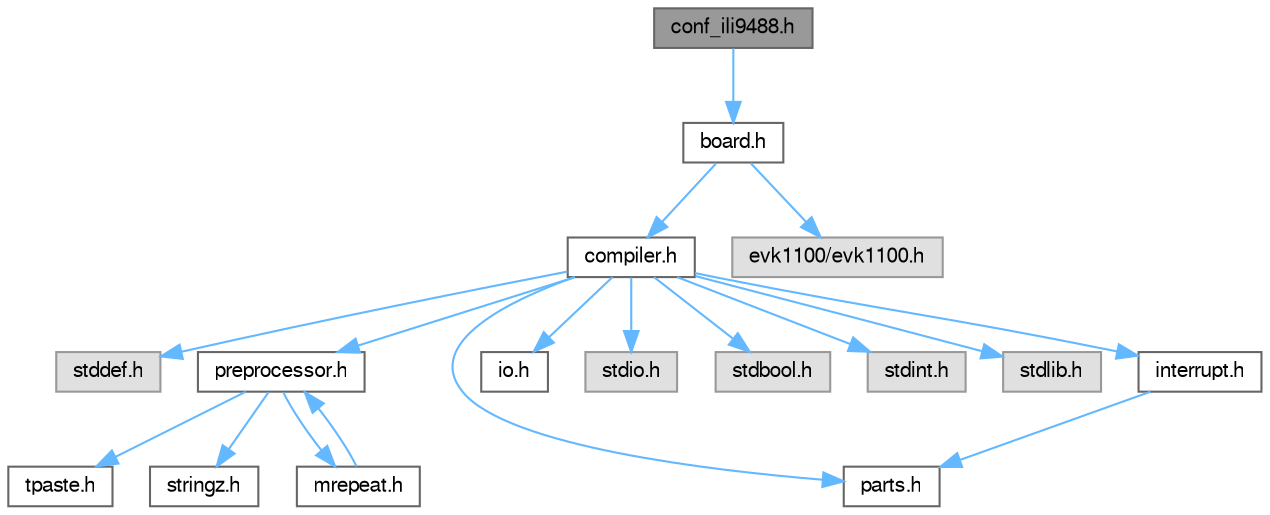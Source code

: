 digraph "conf_ili9488.h"
{
 // LATEX_PDF_SIZE
  bgcolor="transparent";
  edge [fontname=FreeSans,fontsize=10,labelfontname=FreeSans,labelfontsize=10];
  node [fontname=FreeSans,fontsize=10,shape=box,height=0.2,width=0.4];
  Node1 [label="conf_ili9488.h",height=0.2,width=0.4,color="gray40", fillcolor="grey60", style="filled", fontcolor="black",tooltip="ILI9488 configuration."];
  Node1 -> Node2 [color="steelblue1",style="solid"];
  Node2 [label="board.h",height=0.2,width=0.4,color="grey40", fillcolor="white", style="filled",URL="$board_8h.html",tooltip="Standard board header file."];
  Node2 -> Node3 [color="steelblue1",style="solid"];
  Node3 [label="compiler.h",height=0.2,width=0.4,color="grey40", fillcolor="white", style="filled",URL="$compiler_8h.html",tooltip="Commonly used includes, types and macros."];
  Node3 -> Node4 [color="steelblue1",style="solid"];
  Node4 [label="stddef.h",height=0.2,width=0.4,color="grey60", fillcolor="#E0E0E0", style="filled",tooltip=" "];
  Node3 -> Node5 [color="steelblue1",style="solid"];
  Node5 [label="parts.h",height=0.2,width=0.4,color="grey40", fillcolor="white", style="filled",URL="$parts_8h.html",tooltip="Atmel part identification macros."];
  Node3 -> Node6 [color="steelblue1",style="solid"];
  Node6 [label="preprocessor.h",height=0.2,width=0.4,color="grey40", fillcolor="white", style="filled",URL="$preprocessor_8h.html",tooltip="Preprocessor utils."];
  Node6 -> Node7 [color="steelblue1",style="solid"];
  Node7 [label="tpaste.h",height=0.2,width=0.4,color="grey40", fillcolor="white", style="filled",URL="$tpaste_8h.html",tooltip="Preprocessor token pasting utils."];
  Node6 -> Node8 [color="steelblue1",style="solid"];
  Node8 [label="stringz.h",height=0.2,width=0.4,color="grey40", fillcolor="white", style="filled",URL="$stringz_8h.html",tooltip="Preprocessor stringizing utils."];
  Node6 -> Node9 [color="steelblue1",style="solid"];
  Node9 [label="mrepeat.h",height=0.2,width=0.4,color="grey40", fillcolor="white", style="filled",URL="$mrepeat_8h.html",tooltip="Preprocessor macro repeating utils."];
  Node9 -> Node6 [color="steelblue1",style="solid"];
  Node3 -> Node10 [color="steelblue1",style="solid"];
  Node10 [label="io.h",height=0.2,width=0.4,color="grey40", fillcolor="white", style="filled",URL="$io_8h.html",tooltip="Arch file for SAM."];
  Node3 -> Node11 [color="steelblue1",style="solid"];
  Node11 [label="stdio.h",height=0.2,width=0.4,color="grey60", fillcolor="#E0E0E0", style="filled",tooltip=" "];
  Node3 -> Node12 [color="steelblue1",style="solid"];
  Node12 [label="stdbool.h",height=0.2,width=0.4,color="grey60", fillcolor="#E0E0E0", style="filled",tooltip=" "];
  Node3 -> Node13 [color="steelblue1",style="solid"];
  Node13 [label="stdint.h",height=0.2,width=0.4,color="grey60", fillcolor="#E0E0E0", style="filled",tooltip=" "];
  Node3 -> Node14 [color="steelblue1",style="solid"];
  Node14 [label="stdlib.h",height=0.2,width=0.4,color="grey60", fillcolor="#E0E0E0", style="filled",tooltip=" "];
  Node3 -> Node15 [color="steelblue1",style="solid"];
  Node15 [label="interrupt.h",height=0.2,width=0.4,color="grey40", fillcolor="white", style="filled",URL="$interrupt_8h.html",tooltip="Global interrupt management for 8- and 32-bit AVR."];
  Node15 -> Node5 [color="steelblue1",style="solid"];
  Node2 -> Node16 [color="steelblue1",style="solid"];
  Node16 [label="evk1100/evk1100.h",height=0.2,width=0.4,color="grey60", fillcolor="#E0E0E0", style="filled",tooltip=" "];
}
